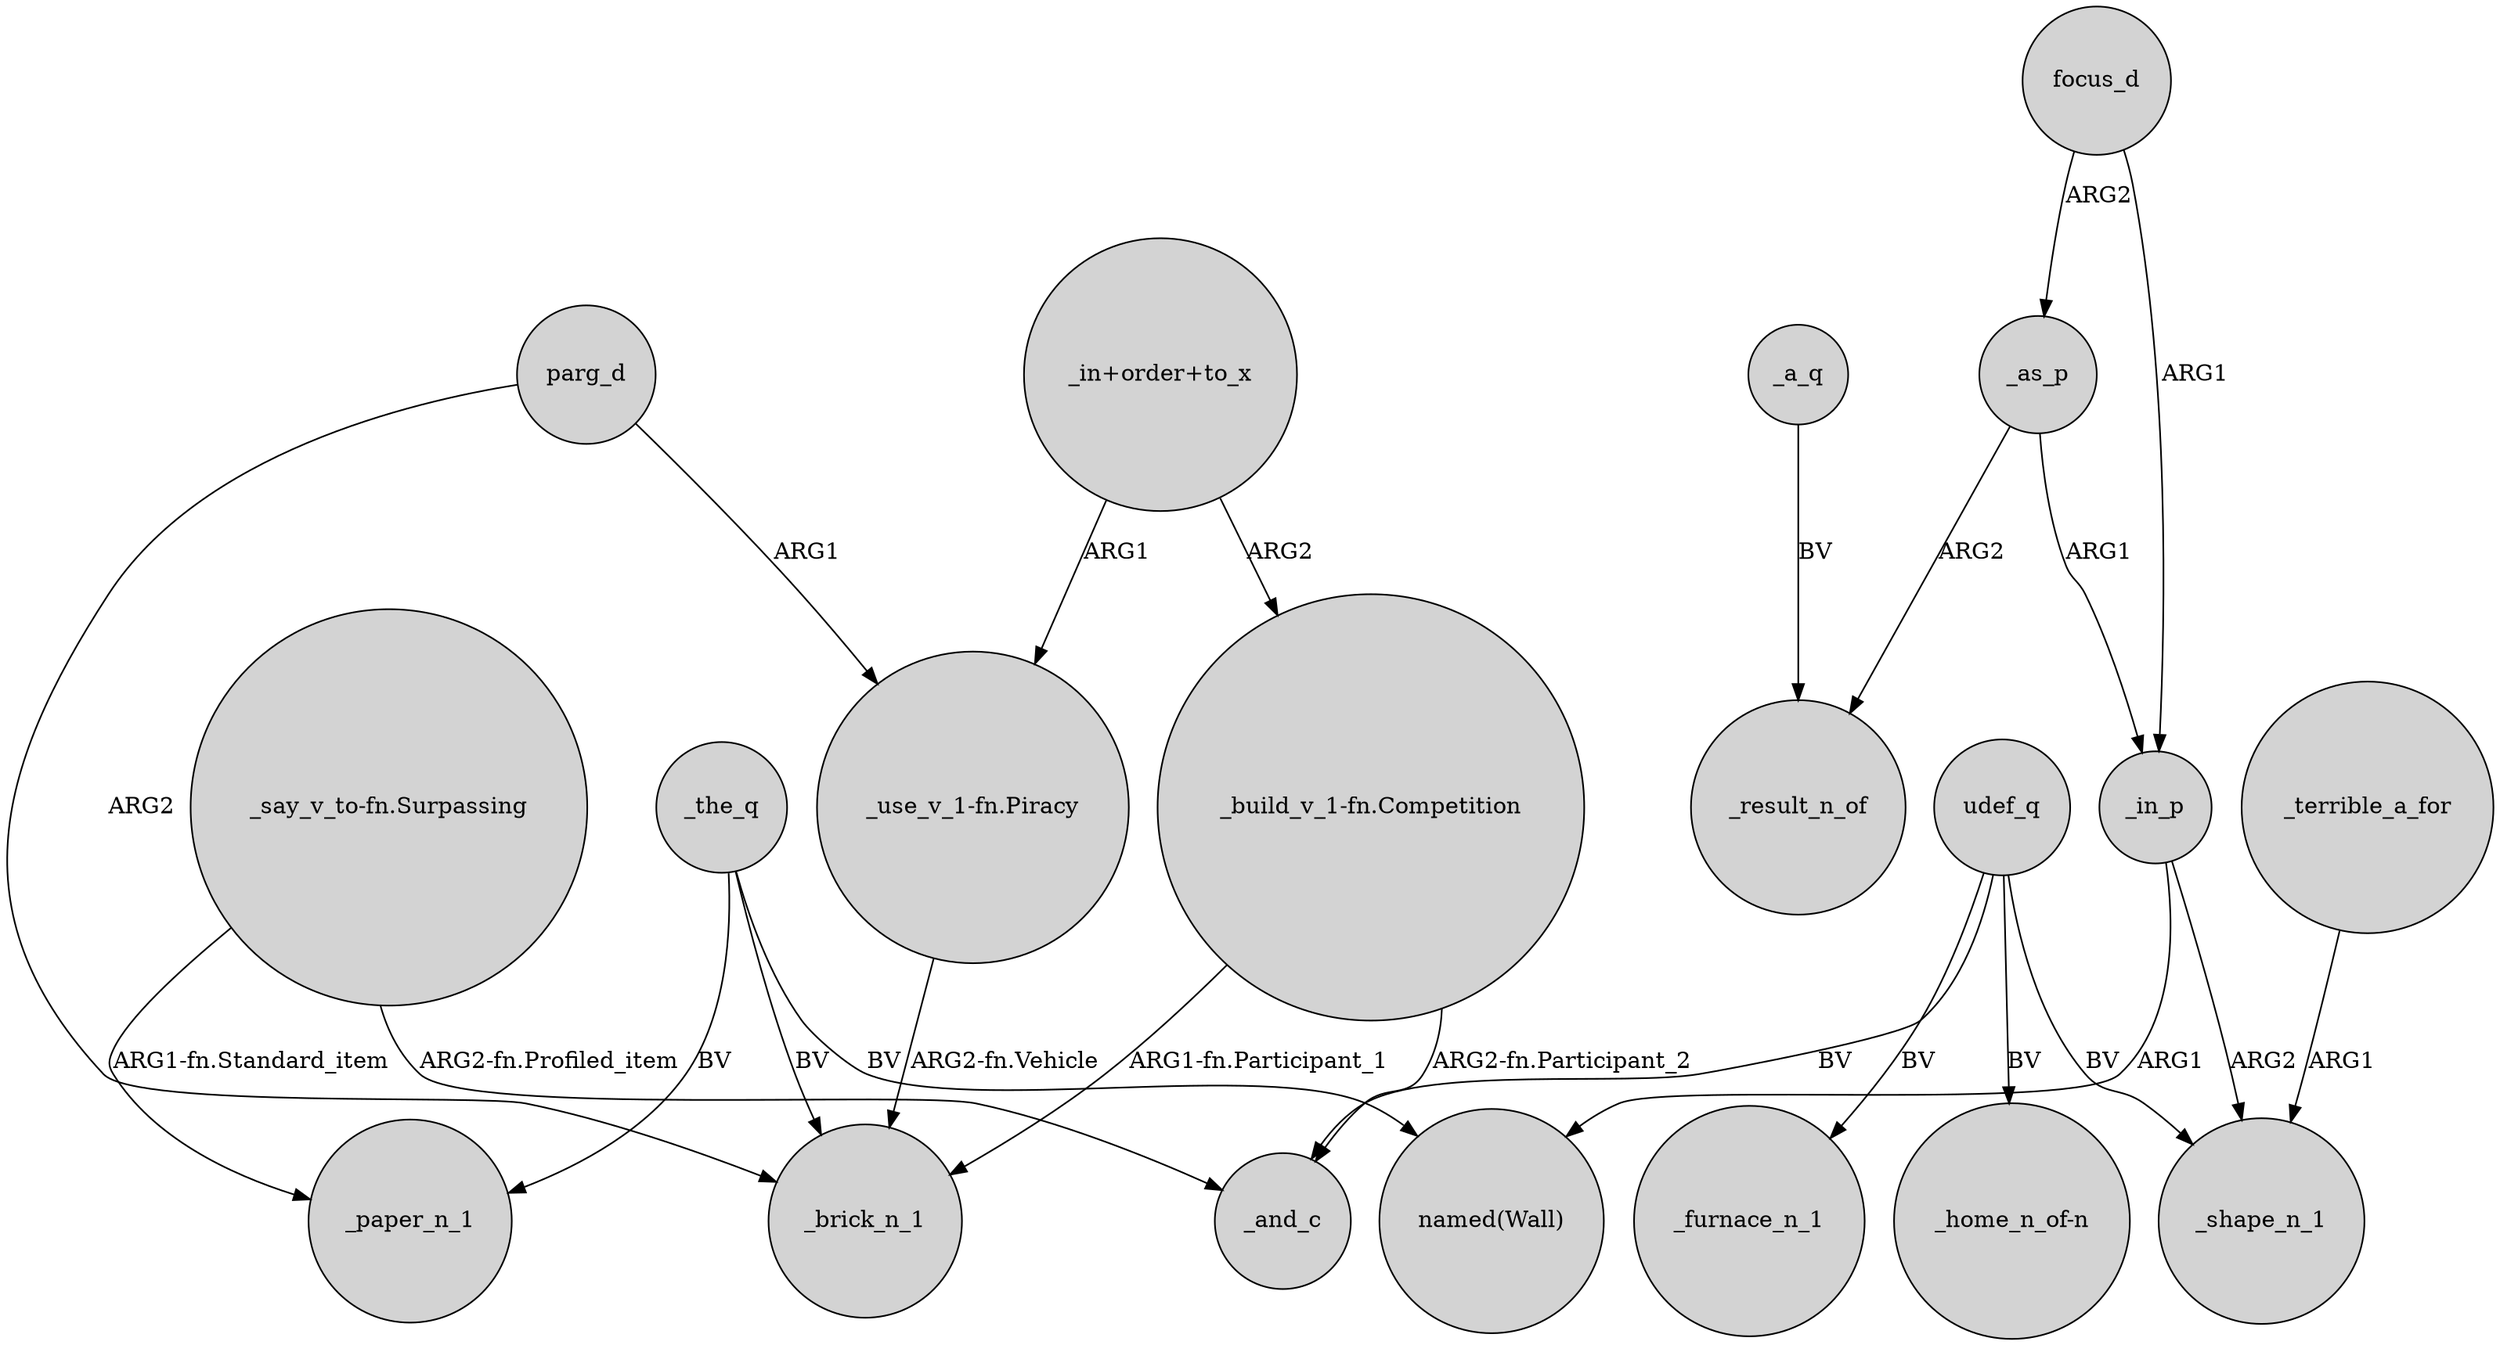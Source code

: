 digraph {
	node [shape=circle style=filled]
	"_say_v_to-fn.Surpassing" -> _paper_n_1 [label="ARG1-fn.Standard_item"]
	_in_p -> _shape_n_1 [label=ARG2]
	_terrible_a_for -> _shape_n_1 [label=ARG1]
	udef_q -> _shape_n_1 [label=BV]
	parg_d -> _brick_n_1 [label=ARG2]
	_as_p -> _in_p [label=ARG1]
	_the_q -> _paper_n_1 [label=BV]
	_the_q -> "named(Wall)" [label=BV]
	focus_d -> _in_p [label=ARG1]
	parg_d -> "_use_v_1-fn.Piracy" [label=ARG1]
	_in_p -> "named(Wall)" [label=ARG1]
	"_in+order+to_x" -> "_build_v_1-fn.Competition" [label=ARG2]
	udef_q -> _and_c [label=BV]
	_as_p -> _result_n_of [label=ARG2]
	udef_q -> _furnace_n_1 [label=BV]
	_the_q -> _brick_n_1 [label=BV]
	"_build_v_1-fn.Competition" -> _and_c [label="ARG2-fn.Participant_2"]
	udef_q -> "_home_n_of-n" [label=BV]
	"_in+order+to_x" -> "_use_v_1-fn.Piracy" [label=ARG1]
	"_use_v_1-fn.Piracy" -> _brick_n_1 [label="ARG2-fn.Vehicle"]
	"_say_v_to-fn.Surpassing" -> _and_c [label="ARG2-fn.Profiled_item"]
	_a_q -> _result_n_of [label=BV]
	focus_d -> _as_p [label=ARG2]
	"_build_v_1-fn.Competition" -> _brick_n_1 [label="ARG1-fn.Participant_1"]
}
